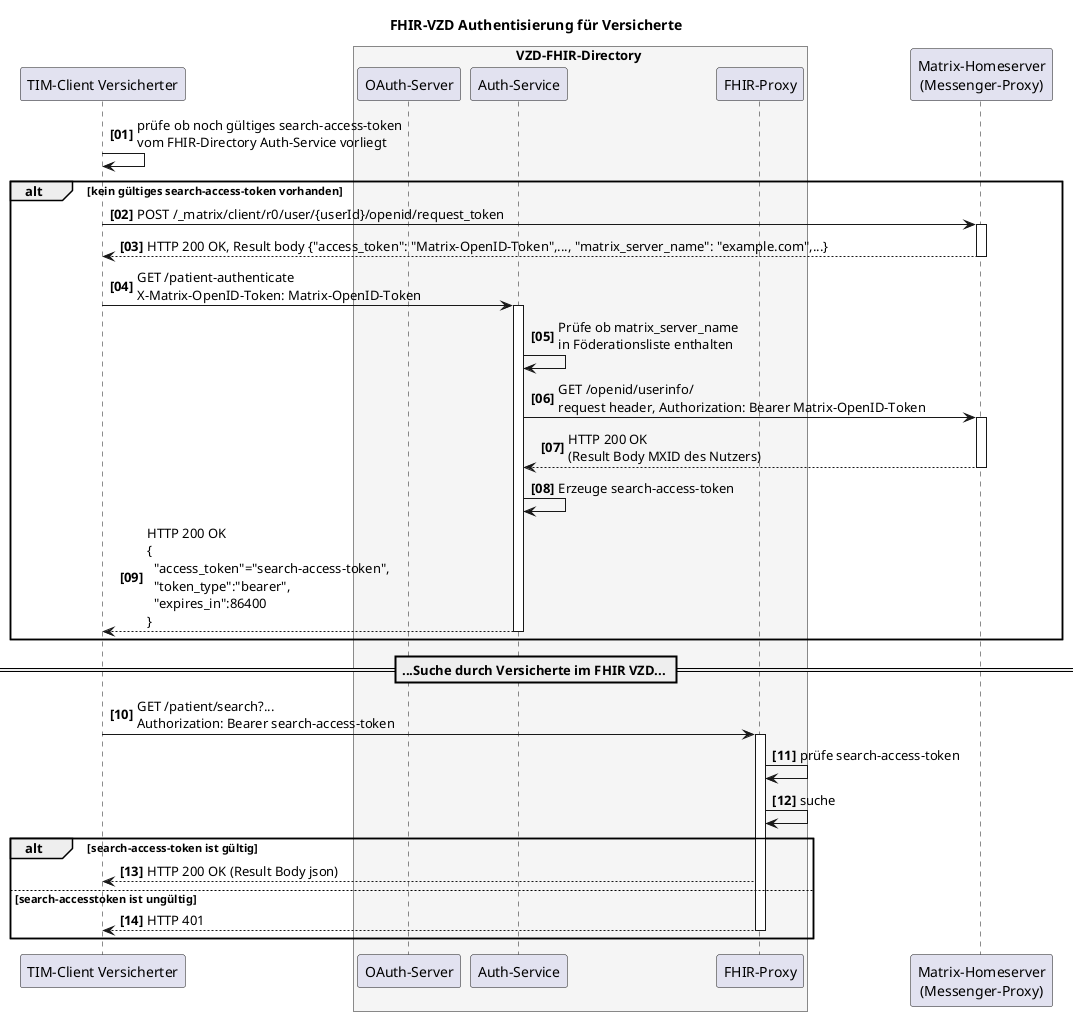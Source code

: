 @startuml
autonumber 1 1 "<b>[00]"
title "FHIR-VZD Authentisierung für Versicherte"

participant VClient as "TIM-Client Versicherter"

box VZD-FHIR-Directory #WhiteSmoke
    participant "OAuth-Server" as VzdOAuth
    participant "Auth-Service" as VzdAuth
    participant fp as "FHIR-Proxy"
end box

participant hs as "Matrix-Homeserver\n(Messenger-Proxy)"

VClient-> VClient: prüfe ob noch gültiges search-access-token\nvom FHIR-Directory Auth-Service vorliegt

alt kein gültiges search-access-token vorhanden
   VClient-> hs: POST /_matrix/client/r0/user/{userId}/openid/request_token
   activate hs
   hs --> VClient: HTTP 200 OK, Result body {"access_token": "Matrix-OpenID-Token",..., "matrix_server_name": "example.com",...}
   deactivate hs

   VClient->VzdAuth++: GET /patient-authenticate \nX-Matrix-OpenID-Token: Matrix-OpenID-Token

   VzdAuth-> VzdAuth: Prüfe ob matrix_server_name\nin Föderationsliste enthalten
   VzdAuth-> hs: GET /openid/userinfo/\nrequest header, Authorization: Bearer Matrix-OpenID-Token
   activate hs
   hs --> VzdAuth: HTTP 200 OK\n(Result Body MXID des Nutzers)
   deactivate hs
   VzdAuth->VzdAuth: Erzeuge search-access-token
   VzdAuth--> VClient: HTTP 200 OK\n{\n  "access_token"="search-access-token",\n  "token_type":"bearer",\n  "expires_in":86400\n}
   deactivate VzdAuth


end

== ...Suche durch Versicherte im FHIR VZD... ==

VClient -> fp: GET /patient/search?...\nAuthorization: Bearer search-access-token
activate fp
fp -> fp: prüfe search-access-token
fp -> fp: suche

alt search-access-token ist gültig
   fp --> VClient : HTTP 200 OK (Result Body json)
 else search-accesstoken ist ungültig
   fp --> VClient : HTTP 401
   deactivate fp
end

@enduml
